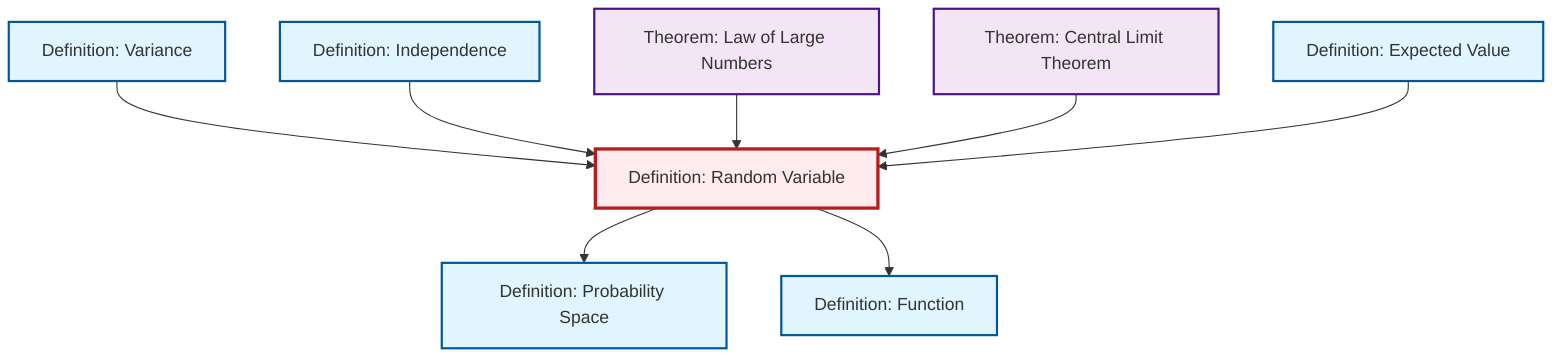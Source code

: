 graph TD
    classDef definition fill:#e1f5fe,stroke:#01579b,stroke-width:2px
    classDef theorem fill:#f3e5f5,stroke:#4a148c,stroke-width:2px
    classDef axiom fill:#fff3e0,stroke:#e65100,stroke-width:2px
    classDef example fill:#e8f5e9,stroke:#1b5e20,stroke-width:2px
    classDef current fill:#ffebee,stroke:#b71c1c,stroke-width:3px
    def-variance["Definition: Variance"]:::definition
    def-random-variable["Definition: Random Variable"]:::definition
    thm-law-of-large-numbers["Theorem: Law of Large Numbers"]:::theorem
    def-probability-space["Definition: Probability Space"]:::definition
    thm-central-limit["Theorem: Central Limit Theorem"]:::theorem
    def-independence["Definition: Independence"]:::definition
    def-function["Definition: Function"]:::definition
    def-expectation["Definition: Expected Value"]:::definition
    def-random-variable --> def-probability-space
    def-variance --> def-random-variable
    def-random-variable --> def-function
    def-independence --> def-random-variable
    thm-law-of-large-numbers --> def-random-variable
    thm-central-limit --> def-random-variable
    def-expectation --> def-random-variable
    class def-random-variable current